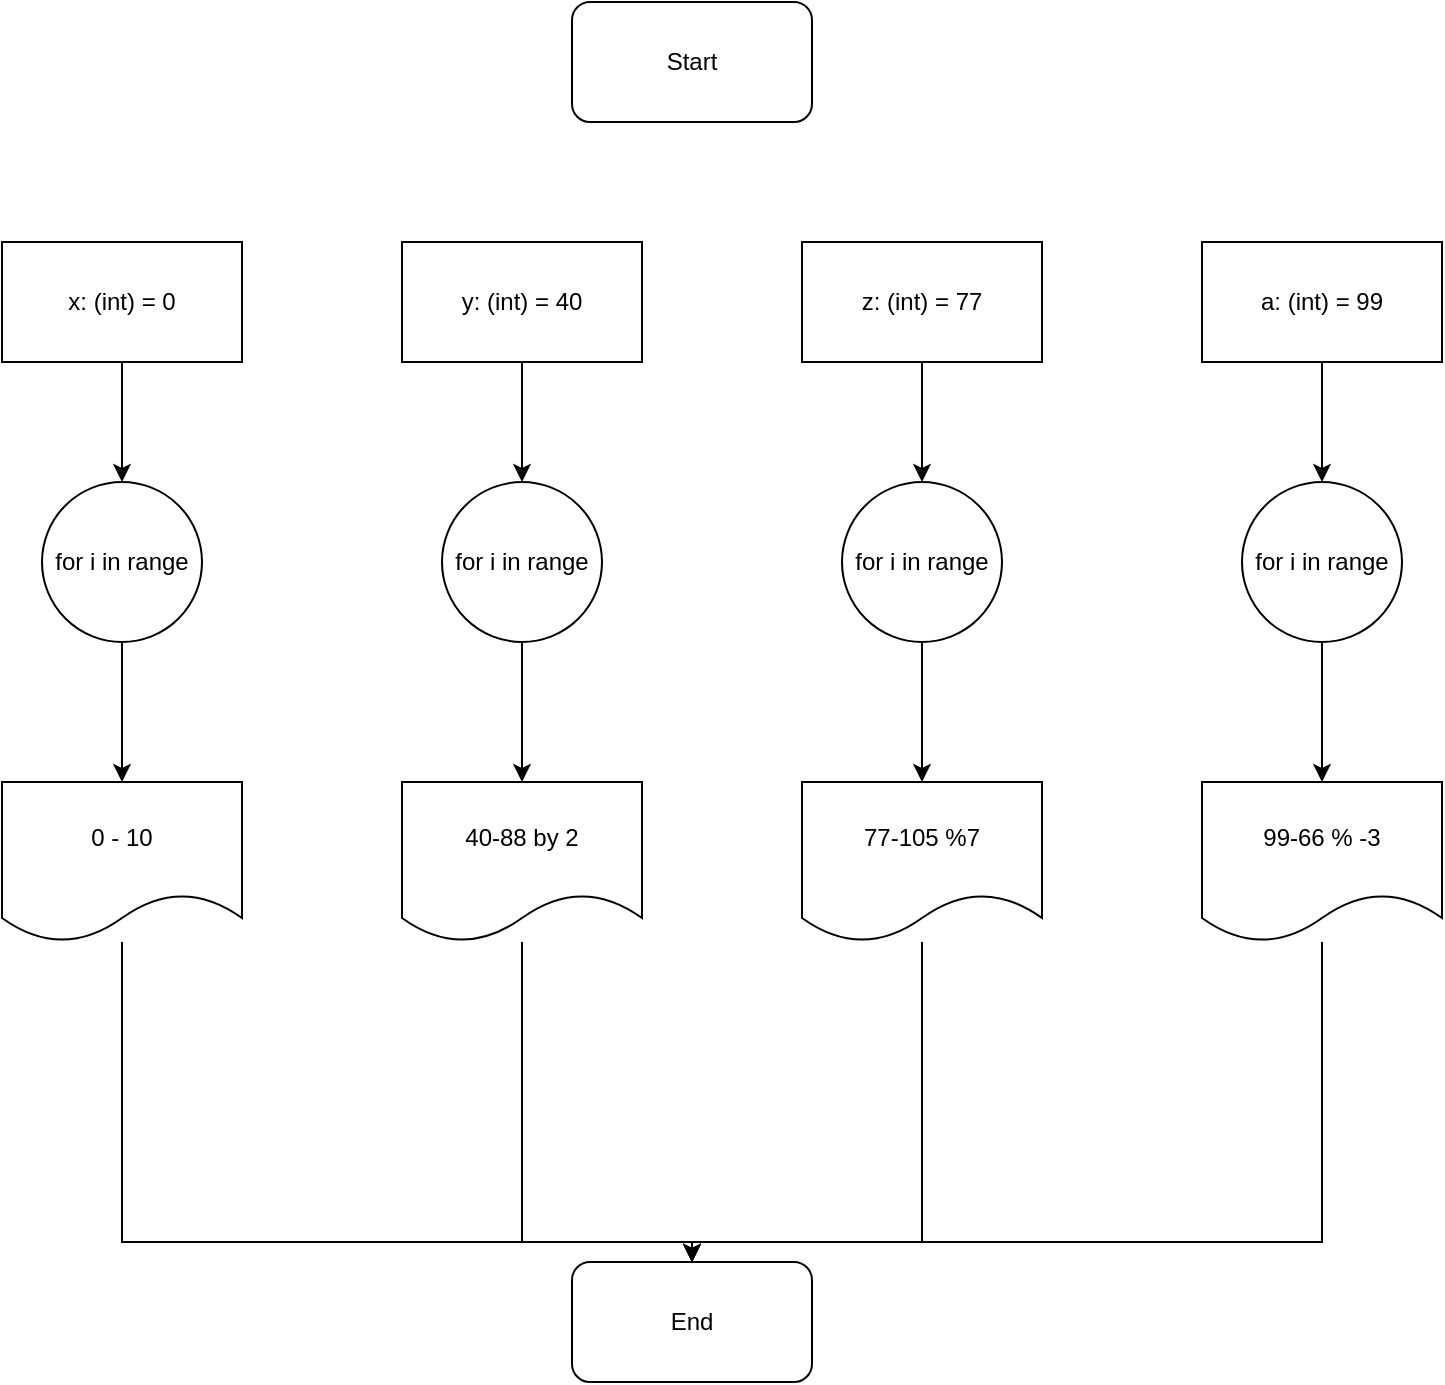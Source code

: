 <mxfile version="24.7.8">
  <diagram name="Page-1" id="DTOjCeoCMkrWm6UypcxA">
    <mxGraphModel dx="956" dy="1102" grid="1" gridSize="10" guides="1" tooltips="1" connect="1" arrows="1" fold="1" page="1" pageScale="1" pageWidth="850" pageHeight="1100" math="0" shadow="0">
      <root>
        <mxCell id="0" />
        <mxCell id="1" parent="0" />
        <mxCell id="q83wEkAE2WMuQDcjkShN-1" value="Start" style="rounded=1;whiteSpace=wrap;html=1;" vertex="1" parent="1">
          <mxGeometry x="365" y="40" width="120" height="60" as="geometry" />
        </mxCell>
        <mxCell id="q83wEkAE2WMuQDcjkShN-20" value="" style="edgeStyle=orthogonalEdgeStyle;rounded=0;orthogonalLoop=1;jettySize=auto;html=1;" edge="1" parent="1" source="q83wEkAE2WMuQDcjkShN-2" target="q83wEkAE2WMuQDcjkShN-6">
          <mxGeometry relative="1" as="geometry" />
        </mxCell>
        <mxCell id="q83wEkAE2WMuQDcjkShN-2" value="x: (int) = 0" style="rounded=0;whiteSpace=wrap;html=1;" vertex="1" parent="1">
          <mxGeometry x="80" y="160" width="120" height="60" as="geometry" />
        </mxCell>
        <mxCell id="q83wEkAE2WMuQDcjkShN-22" value="" style="edgeStyle=orthogonalEdgeStyle;rounded=0;orthogonalLoop=1;jettySize=auto;html=1;" edge="1" parent="1" source="q83wEkAE2WMuQDcjkShN-3" target="q83wEkAE2WMuQDcjkShN-10">
          <mxGeometry relative="1" as="geometry" />
        </mxCell>
        <mxCell id="q83wEkAE2WMuQDcjkShN-3" value="y: (int) = 40" style="rounded=0;whiteSpace=wrap;html=1;" vertex="1" parent="1">
          <mxGeometry x="280" y="160" width="120" height="60" as="geometry" />
        </mxCell>
        <mxCell id="q83wEkAE2WMuQDcjkShN-24" value="" style="edgeStyle=orthogonalEdgeStyle;rounded=0;orthogonalLoop=1;jettySize=auto;html=1;" edge="1" parent="1" source="q83wEkAE2WMuQDcjkShN-4" target="q83wEkAE2WMuQDcjkShN-9">
          <mxGeometry relative="1" as="geometry" />
        </mxCell>
        <mxCell id="q83wEkAE2WMuQDcjkShN-4" value="z: (int) = 77" style="rounded=0;whiteSpace=wrap;html=1;" vertex="1" parent="1">
          <mxGeometry x="480" y="160" width="120" height="60" as="geometry" />
        </mxCell>
        <mxCell id="q83wEkAE2WMuQDcjkShN-26" value="" style="edgeStyle=orthogonalEdgeStyle;rounded=0;orthogonalLoop=1;jettySize=auto;html=1;" edge="1" parent="1" source="q83wEkAE2WMuQDcjkShN-5" target="q83wEkAE2WMuQDcjkShN-8">
          <mxGeometry relative="1" as="geometry" />
        </mxCell>
        <mxCell id="q83wEkAE2WMuQDcjkShN-5" value="a: (int) = 99" style="rounded=0;whiteSpace=wrap;html=1;" vertex="1" parent="1">
          <mxGeometry x="680" y="160" width="120" height="60" as="geometry" />
        </mxCell>
        <mxCell id="q83wEkAE2WMuQDcjkShN-21" value="" style="edgeStyle=orthogonalEdgeStyle;rounded=0;orthogonalLoop=1;jettySize=auto;html=1;" edge="1" parent="1" source="q83wEkAE2WMuQDcjkShN-6" target="q83wEkAE2WMuQDcjkShN-11">
          <mxGeometry relative="1" as="geometry" />
        </mxCell>
        <mxCell id="q83wEkAE2WMuQDcjkShN-6" value="for i in range" style="ellipse;whiteSpace=wrap;html=1;aspect=fixed;" vertex="1" parent="1">
          <mxGeometry x="100" y="280" width="80" height="80" as="geometry" />
        </mxCell>
        <mxCell id="q83wEkAE2WMuQDcjkShN-27" value="" style="edgeStyle=orthogonalEdgeStyle;rounded=0;orthogonalLoop=1;jettySize=auto;html=1;" edge="1" parent="1" source="q83wEkAE2WMuQDcjkShN-8" target="q83wEkAE2WMuQDcjkShN-14">
          <mxGeometry relative="1" as="geometry" />
        </mxCell>
        <mxCell id="q83wEkAE2WMuQDcjkShN-8" value="for i in range" style="ellipse;whiteSpace=wrap;html=1;aspect=fixed;" vertex="1" parent="1">
          <mxGeometry x="700" y="280" width="80" height="80" as="geometry" />
        </mxCell>
        <mxCell id="q83wEkAE2WMuQDcjkShN-25" value="" style="edgeStyle=orthogonalEdgeStyle;rounded=0;orthogonalLoop=1;jettySize=auto;html=1;" edge="1" parent="1" source="q83wEkAE2WMuQDcjkShN-9" target="q83wEkAE2WMuQDcjkShN-13">
          <mxGeometry relative="1" as="geometry" />
        </mxCell>
        <mxCell id="q83wEkAE2WMuQDcjkShN-9" value="for i in range" style="ellipse;whiteSpace=wrap;html=1;aspect=fixed;" vertex="1" parent="1">
          <mxGeometry x="500" y="280" width="80" height="80" as="geometry" />
        </mxCell>
        <mxCell id="q83wEkAE2WMuQDcjkShN-23" value="" style="edgeStyle=orthogonalEdgeStyle;rounded=0;orthogonalLoop=1;jettySize=auto;html=1;" edge="1" parent="1" source="q83wEkAE2WMuQDcjkShN-10" target="q83wEkAE2WMuQDcjkShN-12">
          <mxGeometry relative="1" as="geometry" />
        </mxCell>
        <mxCell id="q83wEkAE2WMuQDcjkShN-10" value="for i in range" style="ellipse;whiteSpace=wrap;html=1;aspect=fixed;" vertex="1" parent="1">
          <mxGeometry x="300" y="280" width="80" height="80" as="geometry" />
        </mxCell>
        <mxCell id="q83wEkAE2WMuQDcjkShN-16" style="edgeStyle=orthogonalEdgeStyle;rounded=0;orthogonalLoop=1;jettySize=auto;html=1;entryX=0.5;entryY=0;entryDx=0;entryDy=0;" edge="1" parent="1" source="q83wEkAE2WMuQDcjkShN-11" target="q83wEkAE2WMuQDcjkShN-15">
          <mxGeometry relative="1" as="geometry">
            <Array as="points">
              <mxPoint x="140" y="660" />
              <mxPoint x="425" y="660" />
            </Array>
          </mxGeometry>
        </mxCell>
        <mxCell id="q83wEkAE2WMuQDcjkShN-11" value="0 - 10" style="shape=document;whiteSpace=wrap;html=1;boundedLbl=1;" vertex="1" parent="1">
          <mxGeometry x="80" y="430" width="120" height="80" as="geometry" />
        </mxCell>
        <mxCell id="q83wEkAE2WMuQDcjkShN-17" style="edgeStyle=orthogonalEdgeStyle;rounded=0;orthogonalLoop=1;jettySize=auto;html=1;entryX=0.5;entryY=0;entryDx=0;entryDy=0;" edge="1" parent="1" source="q83wEkAE2WMuQDcjkShN-12" target="q83wEkAE2WMuQDcjkShN-15">
          <mxGeometry relative="1" as="geometry">
            <Array as="points">
              <mxPoint x="340" y="660" />
              <mxPoint x="425" y="660" />
            </Array>
          </mxGeometry>
        </mxCell>
        <mxCell id="q83wEkAE2WMuQDcjkShN-12" value="40-88 by 2" style="shape=document;whiteSpace=wrap;html=1;boundedLbl=1;" vertex="1" parent="1">
          <mxGeometry x="280" y="430" width="120" height="80" as="geometry" />
        </mxCell>
        <mxCell id="q83wEkAE2WMuQDcjkShN-18" style="edgeStyle=orthogonalEdgeStyle;rounded=0;orthogonalLoop=1;jettySize=auto;html=1;entryX=0.5;entryY=0;entryDx=0;entryDy=0;" edge="1" parent="1" source="q83wEkAE2WMuQDcjkShN-13" target="q83wEkAE2WMuQDcjkShN-15">
          <mxGeometry relative="1" as="geometry">
            <Array as="points">
              <mxPoint x="540" y="660" />
              <mxPoint x="425" y="660" />
            </Array>
          </mxGeometry>
        </mxCell>
        <mxCell id="q83wEkAE2WMuQDcjkShN-13" value="77-105 %7" style="shape=document;whiteSpace=wrap;html=1;boundedLbl=1;" vertex="1" parent="1">
          <mxGeometry x="480" y="430" width="120" height="80" as="geometry" />
        </mxCell>
        <mxCell id="q83wEkAE2WMuQDcjkShN-19" style="edgeStyle=orthogonalEdgeStyle;rounded=0;orthogonalLoop=1;jettySize=auto;html=1;entryX=0.5;entryY=0;entryDx=0;entryDy=0;" edge="1" parent="1" source="q83wEkAE2WMuQDcjkShN-14" target="q83wEkAE2WMuQDcjkShN-15">
          <mxGeometry relative="1" as="geometry">
            <Array as="points">
              <mxPoint x="740" y="660" />
              <mxPoint x="425" y="660" />
            </Array>
          </mxGeometry>
        </mxCell>
        <mxCell id="q83wEkAE2WMuQDcjkShN-14" value="99-66 % -3" style="shape=document;whiteSpace=wrap;html=1;boundedLbl=1;" vertex="1" parent="1">
          <mxGeometry x="680" y="430" width="120" height="80" as="geometry" />
        </mxCell>
        <mxCell id="q83wEkAE2WMuQDcjkShN-15" value="End" style="rounded=1;whiteSpace=wrap;html=1;" vertex="1" parent="1">
          <mxGeometry x="365" y="670" width="120" height="60" as="geometry" />
        </mxCell>
      </root>
    </mxGraphModel>
  </diagram>
</mxfile>
